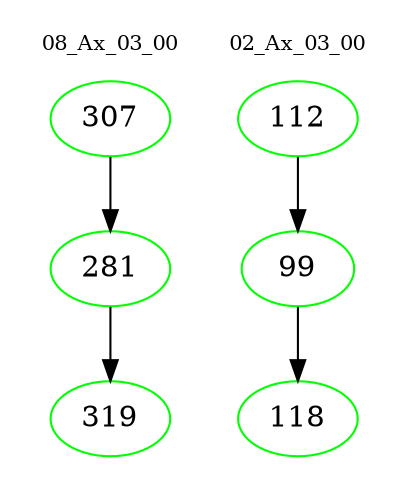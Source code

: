 digraph{
subgraph cluster_0 {
color = white
label = "08_Ax_03_00";
fontsize=10;
T0_307 [label="307", color="green"]
T0_307 -> T0_281 [color="black"]
T0_281 [label="281", color="green"]
T0_281 -> T0_319 [color="black"]
T0_319 [label="319", color="green"]
}
subgraph cluster_1 {
color = white
label = "02_Ax_03_00";
fontsize=10;
T1_112 [label="112", color="green"]
T1_112 -> T1_99 [color="black"]
T1_99 [label="99", color="green"]
T1_99 -> T1_118 [color="black"]
T1_118 [label="118", color="green"]
}
}
